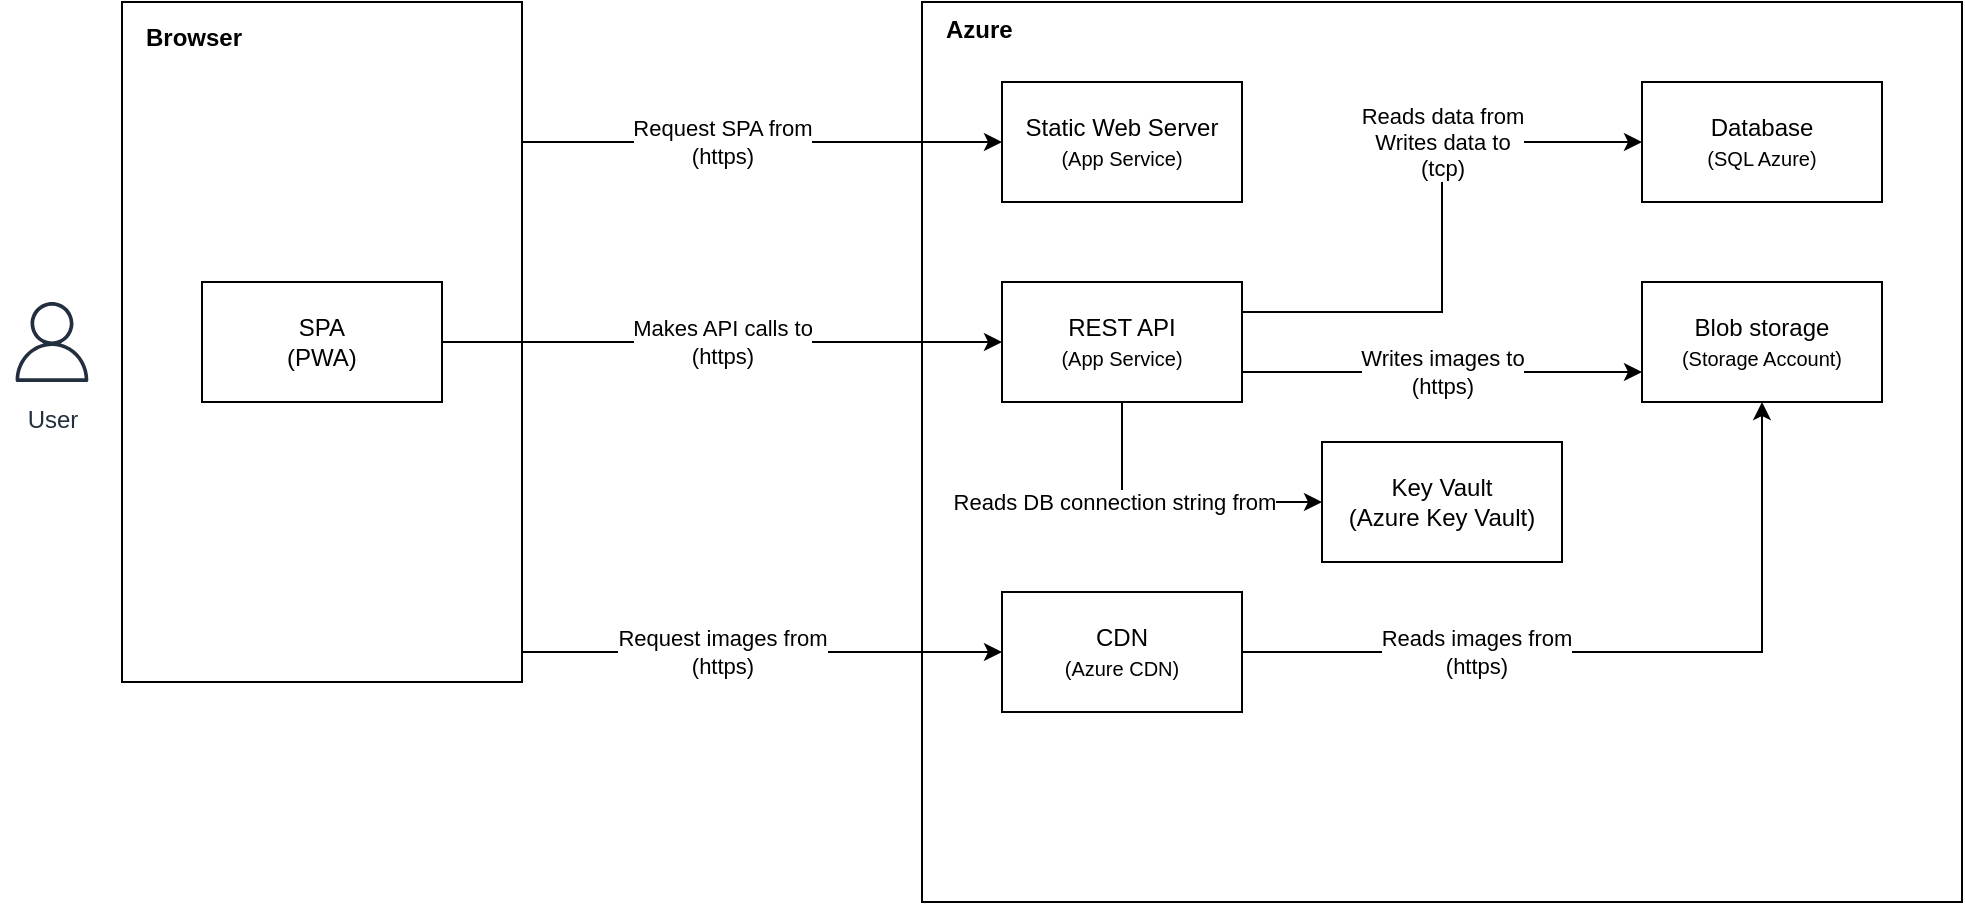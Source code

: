 <mxfile>
    <diagram id="XUK8JVPKhRmgs7JdHlXb" name="Architecture v1">
        <mxGraphModel dx="1984" dy="603" grid="1" gridSize="10" guides="1" tooltips="1" connect="1" arrows="1" fold="1" page="1" pageScale="1" pageWidth="1100" pageHeight="850" math="0" shadow="0">
            <root>
                <mxCell id="0"/>
                <mxCell id="1" parent="0"/>
                <mxCell id="DhfIBblm05DHXaujqNXp-21" value="Azure" style="rounded=0;whiteSpace=wrap;html=1;fontSize=12;fillColor=none;align=left;verticalAlign=top;spacingLeft=10;fontStyle=1" parent="1" vertex="1">
                    <mxGeometry x="280" y="120" width="520" height="450" as="geometry"/>
                </mxCell>
                <mxCell id="DhfIBblm05DHXaujqNXp-10" value="Request SPA from&lt;br&gt;(https)" style="edgeStyle=orthogonalEdgeStyle;rounded=0;orthogonalLoop=1;jettySize=auto;html=1;" parent="1" source="DhfIBblm05DHXaujqNXp-5" target="DhfIBblm05DHXaujqNXp-9" edge="1">
                    <mxGeometry x="-0.167" relative="1" as="geometry">
                        <Array as="points">
                            <mxPoint x="130" y="190"/>
                            <mxPoint x="130" y="190"/>
                        </Array>
                        <mxPoint as="offset"/>
                    </mxGeometry>
                </mxCell>
                <mxCell id="DhfIBblm05DHXaujqNXp-14" value="Request images from&lt;br&gt;(https)" style="edgeStyle=orthogonalEdgeStyle;rounded=0;orthogonalLoop=1;jettySize=auto;html=1;entryX=0;entryY=0.5;entryDx=0;entryDy=0;" parent="1" target="DhfIBblm05DHXaujqNXp-13" edge="1">
                    <mxGeometry x="-0.167" relative="1" as="geometry">
                        <Array as="points">
                            <mxPoint x="140" y="445"/>
                            <mxPoint x="140" y="445"/>
                        </Array>
                        <mxPoint as="offset"/>
                        <mxPoint x="80" y="445" as="sourcePoint"/>
                    </mxGeometry>
                </mxCell>
                <mxCell id="DhfIBblm05DHXaujqNXp-5" value="Browser" style="rounded=0;whiteSpace=wrap;html=1;align=left;verticalAlign=top;spacingLeft=10;spacingTop=4;fillColor=none;fontSize=12;fontStyle=1" parent="1" vertex="1">
                    <mxGeometry x="-120" y="120" width="200" height="340" as="geometry"/>
                </mxCell>
                <mxCell id="DhfIBblm05DHXaujqNXp-1" value="User" style="sketch=0;outlineConnect=0;fontColor=#232F3E;gradientColor=none;strokeColor=#232F3E;fillColor=#ffffff;dashed=0;verticalLabelPosition=bottom;verticalAlign=top;align=center;html=1;fontSize=12;fontStyle=0;aspect=fixed;shape=mxgraph.aws4.resourceIcon;resIcon=mxgraph.aws4.user;" parent="1" vertex="1">
                    <mxGeometry x="-180" y="265" width="50" height="50" as="geometry"/>
                </mxCell>
                <mxCell id="DhfIBblm05DHXaujqNXp-12" value="Reads data from&lt;br&gt;Writes data to&lt;br&gt;(tcp)" style="rounded=0;orthogonalLoop=1;jettySize=auto;html=1;entryX=0;entryY=0.5;entryDx=0;entryDy=0;edgeStyle=orthogonalEdgeStyle;exitX=1;exitY=0.25;exitDx=0;exitDy=0;" parent="1" source="DhfIBblm05DHXaujqNXp-2" target="DhfIBblm05DHXaujqNXp-18" edge="1">
                    <mxGeometry x="0.298" relative="1" as="geometry">
                        <mxPoint x="670" y="480" as="targetPoint"/>
                        <Array as="points">
                            <mxPoint x="540" y="275"/>
                            <mxPoint x="540" y="190"/>
                        </Array>
                        <mxPoint as="offset"/>
                    </mxGeometry>
                </mxCell>
                <mxCell id="DhfIBblm05DHXaujqNXp-19" value="Writes images to&lt;br&gt;(https)" style="rounded=0;orthogonalLoop=1;jettySize=auto;html=1;entryX=0;entryY=0.75;entryDx=0;entryDy=0;exitX=1;exitY=0.75;exitDx=0;exitDy=0;" parent="1" source="DhfIBblm05DHXaujqNXp-2" target="DhfIBblm05DHXaujqNXp-17" edge="1">
                    <mxGeometry relative="1" as="geometry">
                        <mxPoint as="offset"/>
                    </mxGeometry>
                </mxCell>
                <mxCell id="3" style="edgeStyle=none;html=1;exitX=0.5;exitY=1;exitDx=0;exitDy=0;entryX=0;entryY=0.5;entryDx=0;entryDy=0;rounded=0;" edge="1" parent="1" source="DhfIBblm05DHXaujqNXp-2" target="2">
                    <mxGeometry relative="1" as="geometry">
                        <Array as="points">
                            <mxPoint x="380" y="370"/>
                        </Array>
                    </mxGeometry>
                </mxCell>
                <mxCell id="4" value="Reads DB connection string from" style="edgeLabel;html=1;align=center;verticalAlign=middle;resizable=0;points=[];" vertex="1" connectable="0" parent="3">
                    <mxGeometry x="-0.152" relative="1" as="geometry">
                        <mxPoint x="-18" as="offset"/>
                    </mxGeometry>
                </mxCell>
                <mxCell id="DhfIBblm05DHXaujqNXp-2" value="REST API&lt;br&gt;&lt;font style=&quot;font-size: 10px;&quot;&gt;(App Service)&lt;/font&gt;" style="rounded=0;whiteSpace=wrap;html=1;" parent="1" vertex="1">
                    <mxGeometry x="320" y="260" width="120" height="60" as="geometry"/>
                </mxCell>
                <mxCell id="DhfIBblm05DHXaujqNXp-3" value="Makes API calls to&lt;br&gt;(https)" style="edgeStyle=orthogonalEdgeStyle;rounded=0;orthogonalLoop=1;jettySize=auto;html=1;exitX=1;exitY=0.5;exitDx=0;exitDy=0;" parent="1" source="DhfIBblm05DHXaujqNXp-4" target="DhfIBblm05DHXaujqNXp-2" edge="1">
                    <mxGeometry relative="1" as="geometry">
                        <mxPoint as="offset"/>
                    </mxGeometry>
                </mxCell>
                <mxCell id="DhfIBblm05DHXaujqNXp-4" value="SPA&lt;br&gt;(PWA)" style="rounded=0;whiteSpace=wrap;html=1;" parent="1" vertex="1">
                    <mxGeometry x="-80" y="260" width="120" height="60" as="geometry"/>
                </mxCell>
                <mxCell id="DhfIBblm05DHXaujqNXp-9" value="Static Web Server&lt;br&gt;&lt;font style=&quot;font-size: 10px;&quot;&gt;(App Service)&lt;/font&gt;" style="rounded=0;whiteSpace=wrap;html=1;fillColor=none;" parent="1" vertex="1">
                    <mxGeometry x="320" y="160" width="120" height="60" as="geometry"/>
                </mxCell>
                <mxCell id="DhfIBblm05DHXaujqNXp-20" value="Reads images from&lt;br&gt;(https)" style="rounded=0;orthogonalLoop=1;jettySize=auto;html=1;entryX=0.5;entryY=1;entryDx=0;entryDy=0;edgeStyle=orthogonalEdgeStyle;" parent="1" source="DhfIBblm05DHXaujqNXp-13" target="DhfIBblm05DHXaujqNXp-17" edge="1">
                    <mxGeometry x="-0.394" relative="1" as="geometry">
                        <mxPoint as="offset"/>
                        <mxPoint x="700" y="375" as="targetPoint"/>
                    </mxGeometry>
                </mxCell>
                <mxCell id="DhfIBblm05DHXaujqNXp-13" value="CDN&lt;br&gt;&lt;font style=&quot;font-size: 10px;&quot;&gt;(Azure CDN)&lt;/font&gt;" style="rounded=0;whiteSpace=wrap;html=1;fillColor=none;" parent="1" vertex="1">
                    <mxGeometry x="320" y="415" width="120" height="60" as="geometry"/>
                </mxCell>
                <mxCell id="DhfIBblm05DHXaujqNXp-17" value="Blob storage&lt;br&gt;&lt;font style=&quot;font-size: 10px;&quot;&gt;(Storage Account)&lt;/font&gt;" style="rounded=0;whiteSpace=wrap;html=1;fillColor=none;" parent="1" vertex="1">
                    <mxGeometry x="640" y="260" width="120" height="60" as="geometry"/>
                </mxCell>
                <mxCell id="DhfIBblm05DHXaujqNXp-18" value="Database&lt;br&gt;&lt;font style=&quot;font-size: 10px;&quot;&gt;(SQL Azure)&lt;/font&gt;" style="rounded=0;whiteSpace=wrap;html=1;fillColor=none;" parent="1" vertex="1">
                    <mxGeometry x="640" y="160" width="120" height="60" as="geometry"/>
                </mxCell>
                <mxCell id="2" value="Key Vault&lt;br&gt;(Azure Key Vault)" style="rounded=0;whiteSpace=wrap;html=1;" vertex="1" parent="1">
                    <mxGeometry x="480" y="340" width="120" height="60" as="geometry"/>
                </mxCell>
            </root>
        </mxGraphModel>
    </diagram>
</mxfile>